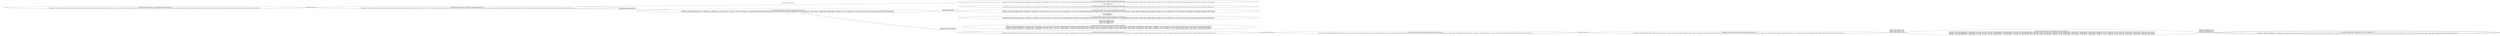 digraph {
rankdir="LR"
s0[label="state_index=0 global_state_index = 77 abstraction_index=9 abstract_state_index=0
State(index=0, fluent atoms=[(at bob shed), (at spanner1 location1), (at spanner2 location1), (usable spanner1), (usable spanner2), (at nut1 gate), (loose nut1), (at nut2 gate), (loose nut2)], static atoms=[(link shed location1), (link location1 location2), (link location2 gate), (locatable bob), (man bob), (locatable spanner1), (spanner spanner1), (locatable spanner2), (spanner spanner2), (locatable nut1), (nut nut1), (locatable nut2), (nut nut2), (location shed), (location location1), (location location2), (location gate)], derived atoms=[])
"]
s1[label="state_index=1 global_state_index = 78 abstraction_index=9 abstract_state_index=1
State(index=1, fluent atoms=[(at spanner1 location1), (at spanner2 location1), (usable spanner1), (usable spanner2), (at nut1 gate), (loose nut1), (at nut2 gate), (loose nut2), (at bob location1)], static atoms=[(link shed location1), (link location1 location2), (link location2 gate), (locatable bob), (man bob), (locatable spanner1), (spanner spanner1), (locatable spanner2), (spanner spanner2), (locatable nut1), (nut nut1), (locatable nut2), (nut nut2), (location shed), (location location1), (location location2), (location gate)], derived atoms=[])
"]
s2[label="state_index=2 global_state_index = 79 abstraction_index=9 abstract_state_index=2
State(index=2, fluent atoms=[(at spanner1 location1), (at spanner2 location1), (usable spanner1), (usable spanner2), (at nut1 gate), (loose nut1), (at nut2 gate), (loose nut2), (at bob location2)], static atoms=[(link shed location1), (link location1 location2), (link location2 gate), (locatable bob), (man bob), (locatable spanner1), (spanner spanner1), (locatable spanner2), (spanner spanner2), (locatable nut1), (nut nut1), (locatable nut2), (nut nut2), (location shed), (location location1), (location location2), (location gate)], derived atoms=[])
"]
s3[label="state_index=3 global_state_index = 80 abstraction_index=9 abstract_state_index=3
State(index=3, fluent atoms=[(at spanner1 location1), (usable spanner1), (usable spanner2), (at nut1 gate), (loose nut1), (at nut2 gate), (loose nut2), (at bob location1), (carrying bob spanner2)], static atoms=[(link shed location1), (link location1 location2), (link location2 gate), (locatable bob), (man bob), (locatable spanner1), (spanner spanner1), (locatable spanner2), (spanner spanner2), (locatable nut1), (nut nut1), (locatable nut2), (nut nut2), (location shed), (location location1), (location location2), (location gate)], derived atoms=[])
State(index=4, fluent atoms=[(at spanner2 location1), (usable spanner1), (usable spanner2), (at nut1 gate), (loose nut1), (at nut2 gate), (loose nut2), (at bob location1), (carrying bob spanner1)], static atoms=[(link shed location1), (link location1 location2), (link location2 gate), (locatable bob), (man bob), (locatable spanner1), (spanner spanner1), (locatable spanner2), (spanner spanner2), (locatable nut1), (nut nut1), (locatable nut2), (nut nut2), (location shed), (location location1), (location location2), (location gate)], derived atoms=[])
"]
s4[label="state_index=4 global_state_index = 81 abstraction_index=9 abstract_state_index=4
State(index=17, fluent atoms=[(at spanner1 location1), (usable spanner1), (usable spanner2), (at nut1 gate), (loose nut1), (at nut2 gate), (loose nut2), (carrying bob spanner2), (at bob location2)], static atoms=[(link shed location1), (link location1 location2), (link location2 gate), (locatable bob), (man bob), (locatable spanner1), (spanner spanner1), (locatable spanner2), (spanner spanner2), (locatable nut1), (nut nut1), (locatable nut2), (nut nut2), (location shed), (location location1), (location location2), (location gate)], derived atoms=[])
State(index=5, fluent atoms=[(at spanner2 location1), (usable spanner1), (usable spanner2), (at nut1 gate), (loose nut1), (at nut2 gate), (loose nut2), (carrying bob spanner1), (at bob location2)], static atoms=[(link shed location1), (link location1 location2), (link location2 gate), (locatable bob), (man bob), (locatable spanner1), (spanner spanner1), (locatable spanner2), (spanner spanner2), (locatable nut1), (nut nut1), (locatable nut2), (nut nut2), (location shed), (location location1), (location location2), (location gate)], derived atoms=[])
"]
s5[label="state_index=5 global_state_index = 82 abstraction_index=9 abstract_state_index=5
State(index=6, fluent atoms=[(usable spanner1), (usable spanner2), (at nut1 gate), (loose nut1), (at nut2 gate), (loose nut2), (at bob location1), (carrying bob spanner1), (carrying bob spanner2)], static atoms=[(link shed location1), (link location1 location2), (link location2 gate), (locatable bob), (man bob), (locatable spanner1), (spanner spanner1), (locatable spanner2), (spanner spanner2), (locatable nut1), (nut nut1), (locatable nut2), (nut nut2), (location shed), (location location1), (location location2), (location gate)], derived atoms=[])
"]
s6[label="state_index=6 global_state_index = 63 abstraction_index=7 abstract_state_index=6
State(index=7, fluent atoms=[(usable spanner1), (usable spanner2), (at nut1 gate), (loose nut1), (at nut2 gate), (loose nut2), (at bob location2), (carrying bob spanner1), (carrying bob spanner2)], static atoms=[(link shed location1), (link location1 location2), (link location2 gate), (locatable bob), (man bob), (locatable spanner1), (spanner spanner1), (locatable spanner2), (spanner spanner2), (locatable nut1), (nut nut1), (locatable nut2), (nut nut2), (location shed), (location location1), (location location2), (location gate)], derived atoms=[])
"]
s7[label="state_index=7 global_state_index = 64 abstraction_index=7 abstract_state_index=7
State(index=8, fluent atoms=[(usable spanner1), (usable spanner2), (at nut1 gate), (loose nut1), (at nut2 gate), (loose nut2), (carrying bob spanner1), (carrying bob spanner2), (at bob gate)], static atoms=[(link shed location1), (link location1 location2), (link location2 gate), (locatable bob), (man bob), (locatable spanner1), (spanner spanner1), (locatable spanner2), (spanner spanner2), (locatable nut1), (nut nut1), (locatable nut2), (nut nut2), (location shed), (location location1), (location location2), (location gate)], derived atoms=[])
"]
s8[label="state_index=8 global_state_index = 65 abstraction_index=7 abstract_state_index=8
State(index=9, fluent atoms=[(tightened nut2), (usable spanner1), (at nut1 gate), (loose nut1), (at nut2 gate), (carrying bob spanner1), (carrying bob spanner2), (at bob gate)], static atoms=[(link shed location1), (link location1 location2), (link location2 gate), (locatable bob), (man bob), (locatable spanner1), (spanner spanner1), (locatable spanner2), (spanner spanner2), (locatable nut1), (nut nut1), (locatable nut2), (nut nut2), (location shed), (location location1), (location location2), (location gate)], derived atoms=[])
State(index=10, fluent atoms=[(tightened nut2), (usable spanner2), (at nut1 gate), (loose nut1), (at nut2 gate), (carrying bob spanner1), (carrying bob spanner2), (at bob gate)], static atoms=[(link shed location1), (link location1 location2), (link location2 gate), (locatable bob), (man bob), (locatable spanner1), (spanner spanner1), (locatable spanner2), (spanner spanner2), (locatable nut1), (nut nut1), (locatable nut2), (nut nut2), (location shed), (location location1), (location location2), (location gate)], derived atoms=[])
State(index=11, fluent atoms=[(tightened nut1), (usable spanner1), (at nut1 gate), (at nut2 gate), (loose nut2), (carrying bob spanner1), (carrying bob spanner2), (at bob gate)], static atoms=[(link shed location1), (link location1 location2), (link location2 gate), (locatable bob), (man bob), (locatable spanner1), (spanner spanner1), (locatable spanner2), (spanner spanner2), (locatable nut1), (nut nut1), (locatable nut2), (nut nut2), (location shed), (location location1), (location location2), (location gate)], derived atoms=[])
State(index=12, fluent atoms=[(tightened nut1), (usable spanner2), (at nut1 gate), (at nut2 gate), (loose nut2), (carrying bob spanner1), (carrying bob spanner2), (at bob gate)], static atoms=[(link shed location1), (link location1 location2), (link location2 gate), (locatable bob), (man bob), (locatable spanner1), (spanner spanner1), (locatable spanner2), (spanner spanner2), (locatable nut1), (nut nut1), (locatable nut2), (nut nut2), (location shed), (location location1), (location location2), (location gate)], derived atoms=[])
"]
s9[peripheries=2,label="state_index=9 global_state_index = 66 abstraction_index=7 abstract_state_index=9
State(index=13, fluent atoms=[(tightened nut1), (tightened nut2), (at nut1 gate), (at nut2 gate), (carrying bob spanner1), (carrying bob spanner2), (at bob gate)], static atoms=[(link shed location1), (link location1 location2), (link location2 gate), (locatable bob), (man bob), (locatable spanner1), (spanner spanner1), (locatable spanner2), (spanner spanner2), (locatable nut1), (nut nut1), (locatable nut2), (nut nut2), (location shed), (location location1), (location location2), (location gate)], derived atoms=[])
"]
s10[label="state_index=10 global_state_index = 83 abstraction_index=9 abstract_state_index=10
State(index=18, fluent atoms=[(at spanner1 location1), (usable spanner1), (usable spanner2), (at nut1 gate), (loose nut1), (at nut2 gate), (loose nut2), (carrying bob spanner2), (at bob gate)], static atoms=[(link shed location1), (link location1 location2), (link location2 gate), (locatable bob), (man bob), (locatable spanner1), (spanner spanner1), (locatable spanner2), (spanner spanner2), (locatable nut1), (nut nut1), (locatable nut2), (nut nut2), (location shed), (location location1), (location location2), (location gate)], derived atoms=[])
State(index=14, fluent atoms=[(at spanner2 location1), (usable spanner1), (usable spanner2), (at nut1 gate), (loose nut1), (at nut2 gate), (loose nut2), (carrying bob spanner1), (at bob gate)], static atoms=[(link shed location1), (link location1 location2), (link location2 gate), (locatable bob), (man bob), (locatable spanner1), (spanner spanner1), (locatable spanner2), (spanner spanner2), (locatable nut1), (nut nut1), (locatable nut2), (nut nut2), (location shed), (location location1), (location location2), (location gate)], derived atoms=[])
"]
s11[label="state_index=11 global_state_index = 84 abstraction_index=9 abstract_state_index=11
State(index=20, fluent atoms=[(tightened nut1), (at spanner1 location1), (usable spanner1), (at nut1 gate), (at nut2 gate), (loose nut2), (carrying bob spanner2), (at bob gate)], static atoms=[(link shed location1), (link location1 location2), (link location2 gate), (locatable bob), (man bob), (locatable spanner1), (spanner spanner1), (locatable spanner2), (spanner spanner2), (locatable nut1), (nut nut1), (locatable nut2), (nut nut2), (location shed), (location location1), (location location2), (location gate)], derived atoms=[])
State(index=19, fluent atoms=[(tightened nut2), (at spanner1 location1), (usable spanner1), (at nut1 gate), (loose nut1), (at nut2 gate), (carrying bob spanner2), (at bob gate)], static atoms=[(link shed location1), (link location1 location2), (link location2 gate), (locatable bob), (man bob), (locatable spanner1), (spanner spanner1), (locatable spanner2), (spanner spanner2), (locatable nut1), (nut nut1), (locatable nut2), (nut nut2), (location shed), (location location1), (location location2), (location gate)], derived atoms=[])
State(index=16, fluent atoms=[(tightened nut1), (at spanner2 location1), (usable spanner2), (at nut1 gate), (at nut2 gate), (loose nut2), (carrying bob spanner1), (at bob gate)], static atoms=[(link shed location1), (link location1 location2), (link location2 gate), (locatable bob), (man bob), (locatable spanner1), (spanner spanner1), (locatable spanner2), (spanner spanner2), (locatable nut1), (nut nut1), (locatable nut2), (nut nut2), (location shed), (location location1), (location location2), (location gate)], derived atoms=[])
State(index=15, fluent atoms=[(tightened nut2), (at spanner2 location1), (usable spanner2), (at nut1 gate), (loose nut1), (at nut2 gate), (carrying bob spanner1), (at bob gate)], static atoms=[(link shed location1), (link location1 location2), (link location2 gate), (locatable bob), (man bob), (locatable spanner1), (spanner spanner1), (locatable spanner2), (spanner spanner2), (locatable nut1), (nut nut1), (locatable nut2), (nut nut2), (location shed), (location location1), (location location2), (location gate)], derived atoms=[])
"]
s12[label="state_index=12 global_state_index = 85 abstraction_index=9 abstract_state_index=12
State(index=21, fluent atoms=[(at spanner1 location1), (at spanner2 location1), (usable spanner1), (usable spanner2), (at nut1 gate), (loose nut1), (at nut2 gate), (loose nut2), (at bob gate)], static atoms=[(link shed location1), (link location1 location2), (link location2 gate), (locatable bob), (man bob), (locatable spanner1), (spanner spanner1), (locatable spanner2), (spanner spanner2), (locatable nut1), (nut nut1), (locatable nut2), (nut nut2), (location shed), (location location1), (location location2), (location gate)], derived atoms=[])
"]
Dangling [ label = "", style = invis ]
{ rank = same; Dangling }
Dangling -> s0
{ rank = same; s2,s4,s10,s11,s12}
{ rank = same; s0}
{ rank = same; s1}
{ rank = same; s3}
{ rank = same; s5}
{ rank = same; s6}
{ rank = same; s7}
{ rank = same; s8}
{ rank = same; s9}
s0->s1 [label="(walk shed location1 bob)
"]
s1->s2 [label="(walk location1 location2 bob)
"]
s1->s3 [label="(pickup_spanner location1 spanner2 bob)
(pickup_spanner location1 spanner1 bob)
"]
s2->s12 [label="(walk location2 gate bob)
"]
s3->s4 [label="(walk location1 location2 bob)
(walk location1 location2 bob)
"]
s3->s5 [label="(pickup_spanner location1 spanner2 bob)
(pickup_spanner location1 spanner1 bob)
"]
s4->s10 [label="(walk location2 gate bob)
(walk location2 gate bob)
"]
s5->s6 [label="(walk location1 location2 bob)
"]
s6->s7 [label="(walk location2 gate bob)
"]
s7->s8 [label="(tighten_nut gate spanner1 bob nut1)
(tighten_nut gate spanner2 bob nut1)
(tighten_nut gate spanner1 bob nut2)
(tighten_nut gate spanner2 bob nut2)
"]
s8->s9 [label="(tighten_nut gate spanner2 bob nut2)
(tighten_nut gate spanner1 bob nut2)
(tighten_nut gate spanner2 bob nut1)
(tighten_nut gate spanner1 bob nut1)
"]
s10->s11 [label="(tighten_nut gate spanner1 bob nut2)
(tighten_nut gate spanner1 bob nut1)
(tighten_nut gate spanner2 bob nut2)
(tighten_nut gate spanner2 bob nut1)
"]
}
